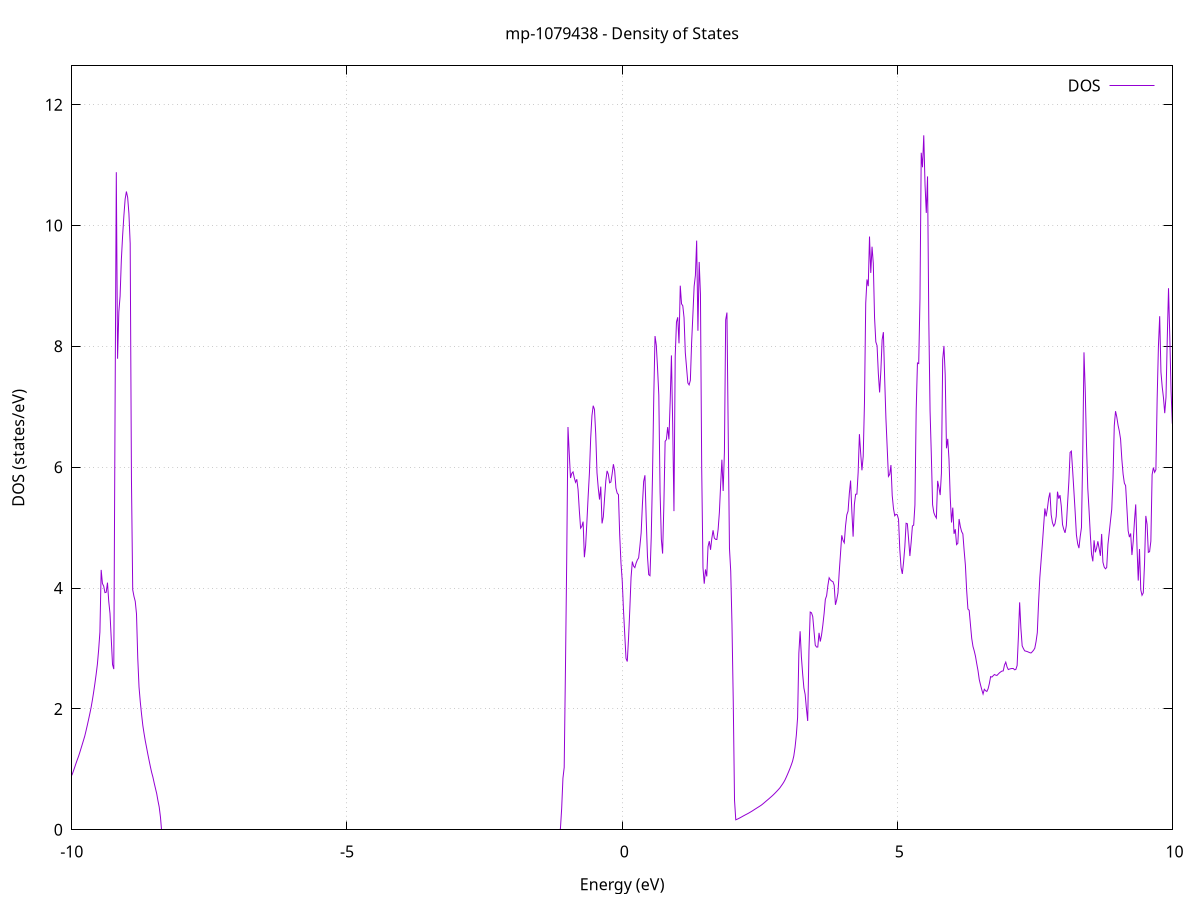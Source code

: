 set title 'mp-1079438 - Density of States'
set xlabel 'Energy (eV)'
set ylabel 'DOS (states/eV)'
set grid
set xrange [-10:10]
set yrange [0:12.642]
set xzeroaxis lt -1
set terminal png size 800,600
set output 'mp-1079438_dos_gnuplot.png'
plot '-' using 1:2 with lines title 'DOS'
-30.327300 0.000000
-30.304400 0.000000
-30.281400 0.000000
-30.258500 0.000000
-30.235600 0.000000
-30.212700 0.000000
-30.189800 0.000000
-30.166800 0.000000
-30.143900 0.000000
-30.121000 0.000000
-30.098100 0.000000
-30.075100 0.000000
-30.052200 0.000000
-30.029300 0.000000
-30.006400 0.000000
-29.983400 0.000000
-29.960500 0.000000
-29.937600 0.000000
-29.914700 0.000000
-29.891700 0.000000
-29.868800 0.000000
-29.845900 0.000000
-29.823000 0.000000
-29.800000 0.000000
-29.777100 0.000000
-29.754200 0.000000
-29.731300 0.000000
-29.708300 0.000000
-29.685400 0.000000
-29.662500 0.000000
-29.639600 0.000000
-29.616600 0.000000
-29.593700 0.000000
-29.570800 0.000000
-29.547900 0.000000
-29.524900 0.000000
-29.502000 0.000000
-29.479100 0.000000
-29.456200 0.000000
-29.433200 0.000000
-29.410300 0.000000
-29.387400 0.000000
-29.364500 0.000000
-29.341600 0.000000
-29.318600 0.000000
-29.295700 0.000000
-29.272800 0.000000
-29.249900 0.000000
-29.226900 0.000000
-29.204000 0.000000
-29.181100 0.000000
-29.158200 0.000000
-29.135200 0.000000
-29.112300 0.000000
-29.089400 0.000000
-29.066500 0.000000
-29.043500 0.000000
-29.020600 0.000000
-28.997700 0.000000
-28.974800 0.000000
-28.951800 0.000000
-28.928900 0.000000
-28.906000 0.000000
-28.883100 0.000000
-28.860100 0.000000
-28.837200 0.000000
-28.814300 0.000000
-28.791400 0.000000
-28.768400 0.000000
-28.745500 0.000000
-28.722600 0.000000
-28.699700 0.000000
-28.676700 0.000000
-28.653800 0.000000
-28.630900 0.000000
-28.608000 0.000000
-28.585100 0.000000
-28.562100 0.000000
-28.539200 0.000000
-28.516300 0.000000
-28.493400 0.000000
-28.470400 0.000000
-28.447500 0.000000
-28.424600 0.000000
-28.401700 0.000000
-28.378700 0.000000
-28.355800 0.000000
-28.332900 0.000000
-28.310000 0.000000
-28.287000 0.000000
-28.264100 0.000000
-28.241200 0.066000
-28.218300 1.893300
-28.195300 3.056900
-28.172400 4.305200
-28.149500 6.713500
-28.126600 29.139900
-28.103600 20.639300
-28.080700 14.473400
-28.057800 12.544100
-28.034900 14.698100
-28.011900 13.346300
-27.989000 13.477300
-27.966100 16.062800
-27.943200 23.562300
-27.920200 38.465200
-27.897300 17.128200
-27.874400 12.027300
-27.851500 8.987100
-27.828600 22.060800
-27.805600 39.757300
-27.782700 32.032200
-27.759800 25.089800
-27.736900 26.846400
-27.713900 33.711700
-27.691000 23.591700
-27.668100 32.300500
-27.645200 33.976800
-27.622200 37.505200
-27.599300 32.912100
-27.576400 36.827700
-27.553500 39.183300
-27.530500 42.514700
-27.507600 28.285500
-27.484700 50.590400
-27.461800 41.006600
-27.438800 62.420400
-27.415900 45.941700
-27.393000 42.689900
-27.370100 55.984100
-27.347100 48.856600
-27.324200 36.516800
-27.301300 82.382200
-27.278400 41.766500
-27.255400 29.012200
-27.232500 27.722200
-27.209600 29.612800
-27.186700 40.384400
-27.163700 29.714000
-27.140800 30.832200
-27.117900 40.311800
-27.095000 60.168200
-27.072100 40.176300
-27.049100 0.000000
-27.026200 0.000000
-27.003300 0.000000
-26.980400 0.000000
-26.957400 0.000000
-26.934500 0.000000
-26.911600 0.000000
-26.888700 0.000000
-26.865700 0.000000
-26.842800 0.000000
-26.819900 0.000000
-26.797000 0.000000
-26.774000 0.000000
-26.751100 0.000000
-26.728200 0.000000
-26.705300 0.000000
-26.682300 0.000000
-26.659400 0.000000
-26.636500 0.000000
-26.613600 0.000000
-26.590600 0.000000
-26.567700 0.000000
-26.544800 0.000000
-26.521900 0.000000
-26.498900 0.000000
-26.476000 0.000000
-26.453100 0.000000
-26.430200 0.000000
-26.407200 0.000000
-26.384300 0.000000
-26.361400 0.000000
-26.338500 0.000000
-26.315500 0.000000
-26.292600 0.000000
-26.269700 0.000000
-26.246800 0.000000
-26.223900 0.000000
-26.200900 0.000000
-26.178000 0.000000
-26.155100 0.000000
-26.132200 0.000000
-26.109200 0.000000
-26.086300 0.000000
-26.063400 0.000000
-26.040500 0.000000
-26.017500 0.000000
-25.994600 0.000000
-25.971700 0.000000
-25.948800 0.000000
-25.925800 0.000000
-25.902900 0.000000
-25.880000 0.000000
-25.857100 0.000000
-25.834100 0.000000
-25.811200 0.000000
-25.788300 0.000000
-25.765400 0.000000
-25.742400 0.000000
-25.719500 0.000000
-25.696600 0.000000
-25.673700 0.000000
-25.650700 0.000000
-25.627800 0.000000
-25.604900 0.000000
-25.582000 0.000000
-25.559000 0.000000
-25.536100 0.000000
-25.513200 0.000000
-25.490300 0.000000
-25.467400 0.000000
-25.444400 0.000000
-25.421500 0.000000
-25.398600 0.000000
-25.375700 0.000000
-25.352700 0.000000
-25.329800 0.000000
-25.306900 0.000000
-25.284000 0.000000
-25.261000 0.000000
-25.238100 0.000000
-25.215200 0.000000
-25.192300 0.000000
-25.169300 0.000000
-25.146400 0.000000
-25.123500 0.000000
-25.100600 0.000000
-25.077600 0.000000
-25.054700 0.000000
-25.031800 0.000000
-25.008900 0.000000
-24.985900 0.000000
-24.963000 0.000000
-24.940100 0.000000
-24.917200 0.000000
-24.894200 0.000000
-24.871300 0.000000
-24.848400 0.000000
-24.825500 0.000000
-24.802500 0.000000
-24.779600 0.000000
-24.756700 0.000000
-24.733800 0.000000
-24.710900 0.000000
-24.687900 0.000000
-24.665000 0.000000
-24.642100 0.000000
-24.619200 0.000000
-24.596200 0.000000
-24.573300 0.000000
-24.550400 0.000000
-24.527500 0.000000
-24.504500 0.000000
-24.481600 0.000000
-24.458700 0.000000
-24.435800 0.000000
-24.412800 0.000000
-24.389900 0.000000
-24.367000 0.000000
-24.344100 0.000000
-24.321100 0.000000
-24.298200 0.000000
-24.275300 0.000000
-24.252400 0.000000
-24.229400 0.000000
-24.206500 0.000000
-24.183600 0.000000
-24.160700 0.000000
-24.137700 0.000000
-24.114800 0.000000
-24.091900 0.000000
-24.069000 0.000000
-24.046000 0.000000
-24.023100 0.000000
-24.000200 0.000000
-23.977300 0.000000
-23.954400 0.000000
-23.931400 0.000000
-23.908500 0.000000
-23.885600 0.000000
-23.862700 0.000000
-23.839700 0.000000
-23.816800 0.000000
-23.793900 0.000000
-23.771000 0.000000
-23.748000 0.000000
-23.725100 0.000000
-23.702200 0.000000
-23.679300 0.000000
-23.656300 0.000000
-23.633400 0.000000
-23.610500 0.000000
-23.587600 0.000000
-23.564600 0.000000
-23.541700 0.000000
-23.518800 0.000000
-23.495900 0.000000
-23.472900 0.000000
-23.450000 0.000000
-23.427100 0.000000
-23.404200 0.000000
-23.381200 0.000000
-23.358300 0.000000
-23.335400 0.000000
-23.312500 0.000000
-23.289500 0.000000
-23.266600 0.000000
-23.243700 0.000000
-23.220800 0.000000
-23.197800 0.000000
-23.174900 0.000000
-23.152000 0.000000
-23.129100 0.000000
-23.106200 0.000000
-23.083200 0.000000
-23.060300 0.000000
-23.037400 0.000000
-23.014500 0.000000
-22.991500 0.000000
-22.968600 0.000000
-22.945700 0.000000
-22.922800 0.000000
-22.899800 0.000000
-22.876900 0.000000
-22.854000 0.000000
-22.831100 0.000000
-22.808100 0.000000
-22.785200 0.000000
-22.762300 0.000000
-22.739400 0.000000
-22.716400 0.000000
-22.693500 0.000000
-22.670600 0.000000
-22.647700 0.000000
-22.624700 0.000000
-22.601800 0.000000
-22.578900 0.000000
-22.556000 0.000000
-22.533000 0.000000
-22.510100 0.000000
-22.487200 0.000000
-22.464300 0.000000
-22.441300 0.000000
-22.418400 0.000000
-22.395500 0.000000
-22.372600 0.000000
-22.349700 0.000000
-22.326700 0.000000
-22.303800 0.000000
-22.280900 0.000000
-22.258000 0.000000
-22.235000 0.000000
-22.212100 0.000000
-22.189200 0.000000
-22.166300 0.000000
-22.143300 0.000000
-22.120400 0.000000
-22.097500 0.000000
-22.074600 0.000000
-22.051600 0.000000
-22.028700 0.000000
-22.005800 0.000000
-21.982900 0.000000
-21.959900 0.000000
-21.937000 0.000000
-21.914100 0.000000
-21.891200 0.000000
-21.868200 0.000000
-21.845300 0.000000
-21.822400 0.000000
-21.799500 0.000000
-21.776500 0.000000
-21.753600 0.000000
-21.730700 0.000000
-21.707800 0.000000
-21.684800 0.000000
-21.661900 0.000000
-21.639000 0.000000
-21.616100 0.000000
-21.593200 0.000000
-21.570200 0.000000
-21.547300 0.000000
-21.524400 0.000000
-21.501500 0.000000
-21.478500 0.000000
-21.455600 0.000000
-21.432700 0.000000
-21.409800 0.000000
-21.386800 0.000000
-21.363900 0.000000
-21.341000 0.000000
-21.318100 0.000000
-21.295100 0.000000
-21.272200 0.000000
-21.249300 0.000000
-21.226400 0.000000
-21.203400 0.000000
-21.180500 0.000000
-21.157600 0.000000
-21.134700 0.000000
-21.111700 0.000000
-21.088800 0.000000
-21.065900 0.000000
-21.043000 0.000000
-21.020000 0.000000
-20.997100 0.000000
-20.974200 0.000000
-20.951300 0.000000
-20.928300 0.000000
-20.905400 0.000000
-20.882500 0.000000
-20.859600 0.000000
-20.836700 0.000000
-20.813700 0.000000
-20.790800 0.000000
-20.767900 0.000000
-20.745000 0.000000
-20.722000 0.000000
-20.699100 0.000000
-20.676200 0.000000
-20.653300 0.000000
-20.630300 0.000000
-20.607400 0.000000
-20.584500 0.000000
-20.561600 0.000000
-20.538600 0.000000
-20.515700 0.000000
-20.492800 0.000000
-20.469900 0.000000
-20.446900 0.000000
-20.424000 0.000000
-20.401100 0.000000
-20.378200 0.000000
-20.355200 0.000000
-20.332300 0.000000
-20.309400 0.000000
-20.286500 0.000000
-20.263500 0.000000
-20.240600 0.000000
-20.217700 0.000000
-20.194800 0.000000
-20.171800 0.000000
-20.148900 0.000000
-20.126000 0.000000
-20.103100 0.000000
-20.080100 0.000000
-20.057200 0.000000
-20.034300 0.000000
-20.011400 0.000000
-19.988500 0.000000
-19.965500 0.000000
-19.942600 0.000000
-19.919700 0.000000
-19.896800 0.000000
-19.873800 0.000000
-19.850900 0.000000
-19.828000 0.000000
-19.805100 0.000000
-19.782100 0.000000
-19.759200 0.000000
-19.736300 0.000000
-19.713400 0.000000
-19.690400 0.000000
-19.667500 0.000000
-19.644600 0.000000
-19.621700 0.000000
-19.598700 0.000000
-19.575800 0.000000
-19.552900 0.000000
-19.530000 0.000000
-19.507000 0.000000
-19.484100 0.000000
-19.461200 0.000000
-19.438300 0.000000
-19.415300 0.000000
-19.392400 0.000000
-19.369500 0.000000
-19.346600 0.000000
-19.323600 0.000000
-19.300700 0.000000
-19.277800 0.000000
-19.254900 0.000000
-19.232000 0.000000
-19.209000 0.000000
-19.186100 0.000000
-19.163200 0.000000
-19.140300 0.000000
-19.117300 0.000000
-19.094400 0.000000
-19.071500 0.000000
-19.048600 0.000000
-19.025600 0.000000
-19.002700 0.000000
-18.979800 0.000000
-18.956900 0.000000
-18.933900 0.000000
-18.911000 0.000000
-18.888100 0.000000
-18.865200 0.000000
-18.842200 0.000000
-18.819300 0.000000
-18.796400 0.000000
-18.773500 0.000000
-18.750500 0.000000
-18.727600 0.000000
-18.704700 0.000000
-18.681800 0.000000
-18.658800 0.000000
-18.635900 0.000000
-18.613000 0.000000
-18.590100 0.000000
-18.567100 0.000000
-18.544200 0.000000
-18.521300 0.000000
-18.498400 0.000000
-18.475500 0.000000
-18.452500 0.000000
-18.429600 0.000000
-18.406700 0.000000
-18.383800 0.000000
-18.360800 0.000000
-18.337900 0.000000
-18.315000 0.000000
-18.292100 0.000000
-18.269100 0.000000
-18.246200 0.000000
-18.223300 0.000000
-18.200400 0.000000
-18.177400 0.000000
-18.154500 0.000000
-18.131600 0.000000
-18.108700 0.000000
-18.085700 0.000000
-18.062800 0.000000
-18.039900 0.000000
-18.017000 0.000000
-17.994000 0.000000
-17.971100 0.000000
-17.948200 0.000000
-17.925300 0.000000
-17.902300 0.000000
-17.879400 0.000000
-17.856500 0.000000
-17.833600 0.000000
-17.810600 0.000000
-17.787700 0.000000
-17.764800 0.000000
-17.741900 0.000000
-17.719000 0.000000
-17.696000 0.000000
-17.673100 0.000000
-17.650200 0.000000
-17.627300 0.000000
-17.604300 0.000000
-17.581400 0.000000
-17.558500 0.000000
-17.535600 0.000000
-17.512600 0.000000
-17.489700 0.000000
-17.466800 0.000000
-17.443900 0.000000
-17.420900 0.000000
-17.398000 0.000000
-17.375100 0.000000
-17.352200 0.000000
-17.329200 0.000000
-17.306300 0.000000
-17.283400 0.000000
-17.260500 0.000000
-17.237500 0.000000
-17.214600 0.000000
-17.191700 0.000000
-17.168800 0.000000
-17.145800 0.000000
-17.122900 0.000000
-17.100000 0.000000
-17.077100 0.000000
-17.054100 0.000000
-17.031200 0.000000
-17.008300 0.000000
-16.985400 0.000000
-16.962400 0.000000
-16.939500 0.000000
-16.916600 0.000000
-16.893700 0.000000
-16.870800 0.000000
-16.847800 0.000000
-16.824900 0.000000
-16.802000 0.000000
-16.779100 0.000000
-16.756100 0.000000
-16.733200 0.000000
-16.710300 0.000000
-16.687400 0.000000
-16.664400 0.000000
-16.641500 0.000000
-16.618600 0.000000
-16.595700 0.000000
-16.572700 0.000000
-16.549800 0.000000
-16.526900 0.000000
-16.504000 0.000000
-16.481000 0.000000
-16.458100 0.000000
-16.435200 0.000000
-16.412300 0.000000
-16.389300 0.000000
-16.366400 0.000000
-16.343500 0.000000
-16.320600 0.000000
-16.297600 0.000000
-16.274700 0.000000
-16.251800 0.000000
-16.228900 0.000000
-16.205900 0.000000
-16.183000 0.000000
-16.160100 0.000000
-16.137200 0.000000
-16.114300 0.000000
-16.091300 0.000000
-16.068400 0.000000
-16.045500 0.000000
-16.022600 0.000000
-15.999600 0.000000
-15.976700 0.000000
-15.953800 0.000000
-15.930900 0.000000
-15.907900 0.000000
-15.885000 0.000000
-15.862100 0.000000
-15.839200 0.000000
-15.816200 0.000000
-15.793300 0.000000
-15.770400 0.000000
-15.747500 0.000000
-15.724500 0.000000
-15.701600 0.000000
-15.678700 0.000000
-15.655800 0.000000
-15.632800 0.000000
-15.609900 0.000000
-15.587000 0.000000
-15.564100 0.000000
-15.541100 0.000000
-15.518200 0.000000
-15.495300 0.000000
-15.472400 0.000000
-15.449400 0.000000
-15.426500 0.000000
-15.403600 0.000000
-15.380700 0.000000
-15.357800 0.000000
-15.334800 0.000000
-15.311900 0.000000
-15.289000 0.000000
-15.266100 0.000000
-15.243100 0.000000
-15.220200 0.000000
-15.197300 0.000000
-15.174400 0.000000
-15.151400 0.000000
-15.128500 0.000000
-15.105600 0.000000
-15.082700 0.000000
-15.059700 0.000000
-15.036800 0.000000
-15.013900 0.000000
-14.991000 0.000000
-14.968000 0.000000
-14.945100 0.000000
-14.922200 0.000000
-14.899300 0.000000
-14.876300 0.000000
-14.853400 0.000000
-14.830500 0.000000
-14.807600 0.000000
-14.784600 0.000000
-14.761700 0.000000
-14.738800 0.000000
-14.715900 0.000000
-14.692900 0.000000
-14.670000 0.000000
-14.647100 0.000000
-14.624200 0.000000
-14.601300 0.000000
-14.578300 0.000000
-14.555400 0.000000
-14.532500 0.000000
-14.509600 0.000000
-14.486600 0.000000
-14.463700 0.000000
-14.440800 0.000000
-14.417900 0.000000
-14.394900 0.000000
-14.372000 0.000000
-14.349100 0.000000
-14.326200 0.000000
-14.303200 0.000000
-14.280300 0.000000
-14.257400 0.000000
-14.234500 0.000000
-14.211500 0.000000
-14.188600 0.000000
-14.165700 0.000000
-14.142800 0.000000
-14.119800 0.000000
-14.096900 0.000000
-14.074000 0.000000
-14.051100 0.000000
-14.028100 0.000000
-14.005200 0.000000
-13.982300 0.000000
-13.959400 0.000000
-13.936400 0.000000
-13.913500 0.000000
-13.890600 0.000000
-13.867700 0.000000
-13.844700 0.000000
-13.821800 0.000000
-13.798900 0.000000
-13.776000 0.000000
-13.753100 0.000000
-13.730100 0.000000
-13.707200 0.000000
-13.684300 0.000000
-13.661400 0.000000
-13.638400 0.000000
-13.615500 0.000000
-13.592600 0.000000
-13.569700 0.000000
-13.546700 0.000000
-13.523800 0.000000
-13.500900 0.000000
-13.478000 0.000000
-13.455000 0.000000
-13.432100 0.000000
-13.409200 0.000000
-13.386300 0.000000
-13.363300 0.000000
-13.340400 0.000000
-13.317500 0.000000
-13.294600 0.000000
-13.271600 0.000000
-13.248700 0.000000
-13.225800 0.000000
-13.202900 0.000000
-13.179900 0.000000
-13.157000 0.000000
-13.134100 0.000000
-13.111200 0.000000
-13.088200 0.000000
-13.065300 0.000000
-13.042400 0.000000
-13.019500 0.000000
-12.996600 0.000000
-12.973600 0.000000
-12.950700 0.000000
-12.927800 0.000000
-12.904900 0.000000
-12.881900 0.000000
-12.859000 0.000000
-12.836100 0.000000
-12.813200 0.000000
-12.790200 0.000000
-12.767300 0.000000
-12.744400 0.000000
-12.721500 0.000000
-12.698500 0.000000
-12.675600 0.000000
-12.652700 0.000000
-12.629800 0.000000
-12.606800 0.000000
-12.583900 0.000000
-12.561000 0.000000
-12.538100 0.000000
-12.515100 0.000000
-12.492200 0.000000
-12.469300 0.000000
-12.446400 0.000000
-12.423400 0.000000
-12.400500 0.000000
-12.377600 0.000000
-12.354700 0.000000
-12.331700 0.000000
-12.308800 0.000000
-12.285900 0.000000
-12.263000 0.000000
-12.240100 0.000000
-12.217100 0.000000
-12.194200 0.000000
-12.171300 0.000000
-12.148400 0.000000
-12.125400 0.000000
-12.102500 0.000000
-12.079600 0.000000
-12.056700 0.000000
-12.033700 0.000000
-12.010800 0.000000
-11.987900 0.000000
-11.965000 0.000000
-11.942000 0.000000
-11.919100 0.000000
-11.896200 0.000000
-11.873300 0.000000
-11.850300 0.000000
-11.827400 0.000000
-11.804500 0.000000
-11.781600 0.000000
-11.758600 0.000000
-11.735700 0.000000
-11.712800 0.000000
-11.689900 0.000000
-11.666900 0.000000
-11.644000 0.000000
-11.621100 0.000000
-11.598200 0.000000
-11.575200 0.000000
-11.552300 0.000000
-11.529400 0.000000
-11.506500 0.000000
-11.483600 0.000000
-11.460600 0.000000
-11.437700 0.000000
-11.414800 0.000000
-11.391900 0.000000
-11.368900 0.000000
-11.346000 0.000000
-11.323100 0.000000
-11.300200 0.000000
-11.277200 0.000000
-11.254300 0.000000
-11.231400 0.000000
-11.208500 0.000000
-11.185500 0.000000
-11.162600 0.000000
-11.139700 0.000000
-11.116800 0.000000
-11.093800 0.000000
-11.070900 0.000000
-11.048000 0.000000
-11.025100 0.000000
-11.002100 0.000000
-10.979200 0.000000
-10.956300 0.000000
-10.933400 0.000000
-10.910400 0.000000
-10.887500 0.000000
-10.864600 0.000000
-10.841700 0.000000
-10.818700 0.000000
-10.795800 0.000000
-10.772900 0.000000
-10.750000 0.000000
-10.727000 0.000000
-10.704100 0.000000
-10.681200 0.000000
-10.658300 0.000000
-10.635400 0.000000
-10.612400 0.000000
-10.589500 0.000000
-10.566600 0.000000
-10.543700 0.000000
-10.520700 0.000000
-10.497800 0.000000
-10.474900 0.000000
-10.452000 0.000000
-10.429000 0.000000
-10.406100 0.000000
-10.383200 0.000000
-10.360300 0.000000
-10.337300 0.000000
-10.314400 0.002800
-10.291500 0.127400
-10.268600 0.270200
-10.245600 0.306400
-10.222700 0.387900
-10.199800 0.469300
-10.176900 0.507300
-10.153900 0.551200
-10.131000 0.605300
-10.108100 0.659300
-10.085200 0.720200
-10.062200 0.776200
-10.039300 0.821100
-10.016400 0.867400
-9.993500 0.913900
-9.970500 0.973100
-9.947600 1.033700
-9.924700 1.096100
-9.901800 1.155000
-9.878900 1.211500
-9.855900 1.275600
-9.833000 1.343900
-9.810100 1.411900
-9.787200 1.480800
-9.764200 1.551200
-9.741300 1.638200
-9.718400 1.729000
-9.695500 1.823100
-9.672500 1.921000
-9.649600 2.022200
-9.626700 2.141700
-9.603800 2.273700
-9.580800 2.416400
-9.557900 2.569900
-9.535000 2.738800
-9.512100 2.978100
-9.489100 3.272500
-9.466200 4.300900
-9.443300 4.074600
-9.420400 4.032100
-9.397400 3.924600
-9.374500 3.930700
-9.351600 4.089600
-9.328700 3.781000
-9.305700 3.579400
-9.282800 3.156000
-9.259900 2.735200
-9.237000 2.659500
-9.214000 6.926800
-9.191100 10.882000
-9.168200 7.795400
-9.145300 8.568400
-9.122400 8.829200
-9.099400 9.435200
-9.076500 9.829500
-9.053600 10.159800
-9.030700 10.437100
-9.007700 10.562700
-8.984800 10.464100
-8.961900 10.196600
-8.939000 9.701300
-8.916000 5.795500
-8.893100 3.972100
-8.870200 3.862300
-8.847300 3.781700
-8.824300 3.572500
-8.801400 2.844500
-8.778500 2.364200
-8.755600 2.118100
-8.732600 1.913900
-8.709700 1.729500
-8.686800 1.593100
-8.663900 1.468100
-8.640900 1.359900
-8.618000 1.249400
-8.595100 1.146700
-8.572200 1.044900
-8.549200 0.950100
-8.526300 0.872300
-8.503400 0.776600
-8.480500 0.686800
-8.457500 0.600000
-8.434600 0.482000
-8.411700 0.377300
-8.388800 0.209400
-8.365900 0.000000
-8.342900 0.000000
-8.320000 0.000000
-8.297100 0.000000
-8.274200 0.000000
-8.251200 0.000000
-8.228300 0.000000
-8.205400 0.000000
-8.182500 0.000000
-8.159500 0.000000
-8.136600 0.000000
-8.113700 0.000000
-8.090800 0.000000
-8.067800 0.000000
-8.044900 0.000000
-8.022000 0.000000
-7.999100 0.000000
-7.976100 0.000000
-7.953200 0.000000
-7.930300 0.000000
-7.907400 0.000000
-7.884400 0.000000
-7.861500 0.000000
-7.838600 0.000000
-7.815700 0.000000
-7.792700 0.000000
-7.769800 0.000000
-7.746900 0.000000
-7.724000 0.000000
-7.701000 0.000000
-7.678100 0.000000
-7.655200 0.000000
-7.632300 0.000000
-7.609300 0.000000
-7.586400 0.000000
-7.563500 0.000000
-7.540600 0.000000
-7.517700 0.000000
-7.494700 0.000000
-7.471800 0.000000
-7.448900 0.000000
-7.426000 0.000000
-7.403000 0.000000
-7.380100 0.000000
-7.357200 0.000000
-7.334300 0.000000
-7.311300 0.000000
-7.288400 0.000000
-7.265500 0.000000
-7.242600 0.000000
-7.219600 0.000000
-7.196700 0.000000
-7.173800 0.000000
-7.150900 0.000000
-7.127900 0.000000
-7.105000 0.000000
-7.082100 0.000000
-7.059200 0.000000
-7.036200 0.000000
-7.013300 0.000000
-6.990400 0.000000
-6.967500 0.000000
-6.944500 0.000000
-6.921600 0.000000
-6.898700 0.000000
-6.875800 0.000000
-6.852800 0.000000
-6.829900 0.000000
-6.807000 0.000000
-6.784100 0.000000
-6.761200 0.000000
-6.738200 0.000000
-6.715300 0.000000
-6.692400 0.000000
-6.669500 0.000000
-6.646500 0.000000
-6.623600 0.000000
-6.600700 0.000000
-6.577800 0.000000
-6.554800 0.000000
-6.531900 0.000000
-6.509000 0.000000
-6.486100 0.000000
-6.463100 0.000000
-6.440200 0.000000
-6.417300 0.000000
-6.394400 0.000000
-6.371400 0.000000
-6.348500 0.000000
-6.325600 0.000000
-6.302700 0.000000
-6.279700 0.000000
-6.256800 0.000000
-6.233900 0.000000
-6.211000 0.000000
-6.188000 0.000000
-6.165100 0.000000
-6.142200 0.000000
-6.119300 0.000000
-6.096300 0.000000
-6.073400 0.000000
-6.050500 0.000000
-6.027600 0.000000
-6.004700 0.000000
-5.981700 0.000000
-5.958800 0.000000
-5.935900 0.000000
-5.913000 0.000000
-5.890000 0.000000
-5.867100 0.000000
-5.844200 0.000000
-5.821300 0.000000
-5.798300 0.000000
-5.775400 0.000000
-5.752500 0.000000
-5.729600 0.000000
-5.706600 0.000000
-5.683700 0.000000
-5.660800 0.000000
-5.637900 0.000000
-5.614900 0.000000
-5.592000 0.000000
-5.569100 0.000000
-5.546200 0.000000
-5.523200 0.000000
-5.500300 0.000000
-5.477400 0.000000
-5.454500 0.000000
-5.431500 0.000000
-5.408600 0.000000
-5.385700 0.000000
-5.362800 0.000000
-5.339800 0.000000
-5.316900 0.000000
-5.294000 0.000000
-5.271100 0.000000
-5.248200 0.000000
-5.225200 0.000000
-5.202300 0.000000
-5.179400 0.000000
-5.156500 0.000000
-5.133500 0.000000
-5.110600 0.000000
-5.087700 0.000000
-5.064800 0.000000
-5.041800 0.000000
-5.018900 0.000000
-4.996000 0.000000
-4.973100 0.000000
-4.950100 0.000000
-4.927200 0.000000
-4.904300 0.000000
-4.881400 0.000000
-4.858400 0.000000
-4.835500 0.000000
-4.812600 0.000000
-4.789700 0.000000
-4.766700 0.000000
-4.743800 0.000000
-4.720900 0.000000
-4.698000 0.000000
-4.675000 0.000000
-4.652100 0.000000
-4.629200 0.000000
-4.606300 0.000000
-4.583300 0.000000
-4.560400 0.000000
-4.537500 0.000000
-4.514600 0.000000
-4.491600 0.000000
-4.468700 0.000000
-4.445800 0.000000
-4.422900 0.000000
-4.400000 0.000000
-4.377000 0.000000
-4.354100 0.000000
-4.331200 0.000000
-4.308300 0.000000
-4.285300 0.000000
-4.262400 0.000000
-4.239500 0.000000
-4.216600 0.000000
-4.193600 0.000000
-4.170700 0.000000
-4.147800 0.000000
-4.124900 0.000000
-4.101900 0.000000
-4.079000 0.000000
-4.056100 0.000000
-4.033200 0.000000
-4.010200 0.000000
-3.987300 0.000000
-3.964400 0.000000
-3.941500 0.000000
-3.918500 0.000000
-3.895600 0.000000
-3.872700 0.000000
-3.849800 0.000000
-3.826800 0.000000
-3.803900 0.000000
-3.781000 0.000000
-3.758100 0.000000
-3.735100 0.000000
-3.712200 0.000000
-3.689300 0.000000
-3.666400 0.000000
-3.643500 0.000000
-3.620500 0.000000
-3.597600 0.000000
-3.574700 0.000000
-3.551800 0.000000
-3.528800 0.000000
-3.505900 0.000000
-3.483000 0.000000
-3.460100 0.000000
-3.437100 0.000000
-3.414200 0.000000
-3.391300 0.000000
-3.368400 0.000000
-3.345400 0.000000
-3.322500 0.000000
-3.299600 0.000000
-3.276700 0.000000
-3.253700 0.000000
-3.230800 0.000000
-3.207900 0.000000
-3.185000 0.000000
-3.162000 0.000000
-3.139100 0.000000
-3.116200 0.000000
-3.093300 0.000000
-3.070300 0.000000
-3.047400 0.000000
-3.024500 0.000000
-3.001600 0.000000
-2.978600 0.000000
-2.955700 0.000000
-2.932800 0.000000
-2.909900 0.000000
-2.887000 0.000000
-2.864000 0.000000
-2.841100 0.000000
-2.818200 0.000000
-2.795300 0.000000
-2.772300 0.000000
-2.749400 0.000000
-2.726500 0.000000
-2.703600 0.000000
-2.680600 0.000000
-2.657700 0.000000
-2.634800 0.000000
-2.611900 0.000000
-2.588900 0.000000
-2.566000 0.000000
-2.543100 0.000000
-2.520200 0.000000
-2.497200 0.000000
-2.474300 0.000000
-2.451400 0.000000
-2.428500 0.000000
-2.405500 0.000000
-2.382600 0.000000
-2.359700 0.000000
-2.336800 0.000000
-2.313800 0.000000
-2.290900 0.000000
-2.268000 0.000000
-2.245100 0.000000
-2.222100 0.000000
-2.199200 0.000000
-2.176300 0.000000
-2.153400 0.000000
-2.130500 0.000000
-2.107500 0.000000
-2.084600 0.000000
-2.061700 0.000000
-2.038800 0.000000
-2.015800 0.000000
-1.992900 0.000000
-1.970000 0.000000
-1.947100 0.000000
-1.924100 0.000000
-1.901200 0.000000
-1.878300 0.000000
-1.855400 0.000000
-1.832400 0.000000
-1.809500 0.000000
-1.786600 0.000000
-1.763700 0.000000
-1.740700 0.000000
-1.717800 0.000000
-1.694900 0.000000
-1.672000 0.000000
-1.649000 0.000000
-1.626100 0.000000
-1.603200 0.000000
-1.580300 0.000000
-1.557300 0.000000
-1.534400 0.000000
-1.511500 0.000000
-1.488600 0.000000
-1.465600 0.000000
-1.442700 0.000000
-1.419800 0.000000
-1.396900 0.000000
-1.373900 0.000000
-1.351000 0.000000
-1.328100 0.000000
-1.305200 0.000000
-1.282300 0.000000
-1.259300 0.000000
-1.236400 0.000000
-1.213500 0.000000
-1.190600 0.000000
-1.167600 0.000000
-1.144700 0.000000
-1.121800 0.012000
-1.098900 0.352700
-1.075900 0.851400
-1.053000 1.032400
-1.030100 2.660800
-1.007200 4.473100
-0.984200 6.665100
-0.961300 6.233800
-0.938400 5.821800
-0.915500 5.896900
-0.892500 5.922600
-0.869600 5.825100
-0.846700 5.750400
-0.823800 5.800700
-0.800800 5.628300
-0.777900 5.283700
-0.755000 4.990700
-0.732100 5.021700
-0.709100 5.099600
-0.686200 4.510400
-0.663300 4.704200
-0.640400 5.098300
-0.617400 5.521400
-0.594500 5.908300
-0.571600 6.482700
-0.548700 6.852700
-0.525800 7.018000
-0.502800 6.956600
-0.479900 6.546900
-0.457000 5.907900
-0.434100 5.658400
-0.411100 5.465400
-0.388200 5.679300
-0.365300 5.070100
-0.342400 5.179000
-0.319400 5.485600
-0.296500 5.777100
-0.273600 5.939700
-0.250700 5.883100
-0.227700 5.742100
-0.204800 5.755300
-0.181900 5.886800
-0.159000 6.049900
-0.136000 5.940100
-0.113100 5.655100
-0.090200 5.571900
-0.067300 5.546400
-0.044300 4.877500
-0.021400 4.416600
0.001500 4.121100
0.024400 3.635500
0.047400 3.232300
0.070300 2.834600
0.093200 2.784900
0.116100 3.168000
0.139100 3.645200
0.162000 4.177400
0.184900 4.439000
0.207800 4.363300
0.230700 4.338600
0.253700 4.412900
0.276600 4.466300
0.299500 4.499300
0.322400 4.692900
0.345400 4.912600
0.368300 5.385300
0.391200 5.764800
0.414100 5.866800
0.437100 5.148300
0.460000 4.525800
0.482900 4.221600
0.505800 4.204800
0.528800 4.847200
0.551700 5.863500
0.574600 7.164000
0.597500 8.170900
0.620500 8.021900
0.643400 7.637500
0.666300 7.193200
0.689200 5.592000
0.712200 4.808600
0.735100 4.570700
0.758000 5.373500
0.780900 6.428900
0.803900 6.456100
0.826800 6.663400
0.849700 6.459700
0.872600 7.085600
0.895600 7.850800
0.918500 6.700900
0.941400 5.273200
0.964300 7.839900
0.987200 8.402500
1.010200 8.481500
1.033100 8.050100
1.056000 9.004400
1.078900 8.703900
1.101900 8.671800
1.124800 8.474300
1.147700 7.895700
1.170600 7.648400
1.193600 7.394900
1.216500 7.362600
1.239400 7.437200
1.262300 8.060400
1.285300 8.520700
1.308200 8.994500
1.331100 9.175000
1.354000 9.750200
1.377000 8.258000
1.399900 9.397500
1.422800 8.863900
1.445700 5.968300
1.468700 4.338800
1.491600 4.072800
1.514500 4.308000
1.537400 4.193000
1.560400 4.685300
1.583300 4.776300
1.606200 4.633700
1.629100 4.819500
1.652100 4.956800
1.675000 4.827500
1.697900 4.806300
1.720800 4.803400
1.743800 4.969200
1.766700 5.252400
1.789600 5.708700
1.812500 6.124300
1.835400 5.606800
1.858400 6.251300
1.881300 8.439000
1.904200 8.559400
1.927100 6.597600
1.950100 4.658400
1.973000 4.277300
1.995900 3.392300
2.018800 2.127800
2.041800 0.488500
2.064700 0.164800
2.087600 0.173700
2.110500 0.183500
2.133500 0.194300
2.156400 0.205600
2.179300 0.217200
2.202200 0.229000
2.225200 0.240500
2.248100 0.251400
2.271000 0.262300
2.293900 0.273200
2.316900 0.285600
2.339800 0.298000
2.362700 0.310400
2.385600 0.324100
2.408600 0.337600
2.431500 0.350900
2.454400 0.364100
2.477300 0.377300
2.500300 0.390700
2.523200 0.404300
2.546100 0.420100
2.569000 0.437300
2.591900 0.455300
2.614900 0.473400
2.637800 0.491100
2.660700 0.508500
2.683600 0.526800
2.706600 0.545100
2.729500 0.563600
2.752400 0.583300
2.775300 0.604100
2.798300 0.625800
2.821200 0.647900
2.844100 0.670600
2.867000 0.694500
2.890000 0.724800
2.912900 0.753900
2.935800 0.786400
2.958700 0.824300
2.981700 0.869200
3.004600 0.916600
3.027500 0.965800
3.050400 1.017500
3.073400 1.073100
3.096300 1.133800
3.119200 1.221600
3.142100 1.366800
3.165100 1.566700
3.188000 1.856400
3.210900 2.925000
3.233800 3.285800
3.256800 2.864300
3.279700 2.581200
3.302600 2.345800
3.325500 2.239300
3.348400 2.002800
3.371400 1.801000
3.394300 2.960200
3.417200 3.603300
3.440100 3.591000
3.463100 3.528600
3.486000 3.289900
3.508900 3.055900
3.531800 3.023900
3.554800 3.024400
3.577700 3.259000
3.600600 3.115500
3.623500 3.225400
3.646500 3.386000
3.669400 3.576400
3.692300 3.813400
3.715200 3.873300
3.738200 4.042800
3.761100 4.170300
3.784000 4.134900
3.806900 4.116400
3.829900 4.107000
3.852800 4.047100
3.875700 3.722700
3.898600 3.804300
3.921600 3.920800
3.944500 4.267700
3.967400 4.567100
3.990300 4.873100
4.013300 4.789300
4.036200 4.749200
4.059100 5.029100
4.082000 5.211100
4.104900 5.273500
4.127900 5.566000
4.150800 5.779600
4.173700 5.270100
4.196600 4.851400
4.219600 5.384500
4.242500 5.552600
4.265400 5.554800
4.288300 5.914100
4.311300 6.546800
4.334200 6.232300
4.357100 5.949500
4.380000 6.180900
4.403000 7.061400
4.425900 8.715200
4.448800 9.107500
4.471700 8.996500
4.494700 9.817400
4.517600 9.216000
4.540500 9.649200
4.563400 9.374800
4.586400 8.474900
4.609300 8.073800
4.632200 8.009600
4.655100 7.551300
4.678100 7.237300
4.701000 7.596200
4.723900 8.109700
4.746800 8.235300
4.769800 7.477200
4.792700 6.813200
4.815600 6.329200
4.838500 5.848400
4.861500 5.880800
4.884400 6.035900
4.907300 5.531200
4.930200 5.316700
4.953100 5.196900
4.976100 5.221300
4.999000 5.212800
5.021900 5.137800
5.044800 4.642000
5.067800 4.340100
5.090700 4.234000
5.113600 4.431200
5.136500 4.683300
5.159500 5.072700
5.182400 5.065000
5.205300 4.804900
5.228200 4.530800
5.251200 4.755600
5.274100 5.027600
5.297000 5.041400
5.319900 5.375100
5.342900 6.953200
5.365800 7.725300
5.388700 7.715600
5.411600 8.783700
5.434600 11.204400
5.457500 10.964900
5.480400 11.492800
5.503300 10.680500
5.526300 10.208200
5.549200 10.812400
5.572100 8.416200
5.595000 6.930200
5.618000 6.201600
5.640900 5.379100
5.663800 5.248100
5.686700 5.194400
5.709600 5.159000
5.732600 5.774300
5.755500 5.666900
5.778400 5.539400
5.801300 5.900500
5.824300 7.783300
5.847200 8.007300
5.870100 7.529100
5.893000 6.313600
5.916000 6.469500
5.938900 6.132400
5.961800 5.493400
5.984700 5.084800
6.007700 5.330900
6.030600 4.897800
6.053500 4.973700
6.076400 4.719100
6.099400 4.740600
6.122300 5.142900
6.145200 5.017700
6.168100 4.936200
6.191100 4.895600
6.214000 4.623300
6.236900 4.379800
6.259800 3.963500
6.282800 3.653600
6.305700 3.631900
6.328600 3.397800
6.351500 3.169200
6.374500 3.034800
6.397400 2.960700
6.420300 2.871400
6.443200 2.748100
6.466100 2.634100
6.489100 2.485000
6.512000 2.396900
6.534900 2.317800
6.557800 2.246900
6.580800 2.325200
6.603700 2.302100
6.626600 2.288900
6.649500 2.334000
6.672500 2.419800
6.695400 2.534700
6.718300 2.527200
6.741200 2.548900
6.764200 2.569500
6.787100 2.559300
6.810000 2.554300
6.832900 2.576000
6.855900 2.597400
6.878800 2.613300
6.901700 2.626300
6.924600 2.629200
6.947600 2.726900
6.970500 2.774300
6.993400 2.695900
7.016300 2.651700
7.039300 2.660000
7.062200 2.665900
7.085100 2.669600
7.108000 2.668400
7.131000 2.647300
7.153900 2.653500
7.176800 2.718900
7.199700 3.190100
7.222600 3.763300
7.245600 3.331800
7.268500 3.044600
7.291400 2.998200
7.314300 2.961900
7.337300 2.955300
7.360200 2.949600
7.383100 2.940200
7.406000 2.931200
7.429000 2.925900
7.451900 2.945800
7.474800 2.970400
7.497700 3.004400
7.520700 3.113000
7.543600 3.262700
7.566500 3.761100
7.589400 4.173900
7.612400 4.454600
7.635300 4.725600
7.658200 5.023800
7.681100 5.317900
7.704100 5.186200
7.727000 5.314900
7.749900 5.485100
7.772800 5.580700
7.795800 5.212400
7.818700 5.082200
7.841600 5.024600
7.864500 5.063900
7.887500 5.187100
7.910400 5.595300
7.933300 5.480000
7.956200 5.537600
7.979200 5.356100
8.002100 5.049200
8.025000 4.970700
8.047900 4.914300
8.070800 5.033000
8.093800 5.403700
8.116700 5.761500
8.139600 6.245200
8.162500 6.266500
8.185500 5.947800
8.208400 5.607200
8.231300 5.259600
8.254200 4.880000
8.277200 4.732600
8.300100 4.661200
8.323000 4.851300
8.345900 5.001500
8.368900 6.200800
8.391800 7.901200
8.414700 7.265800
8.437600 6.354700
8.460600 5.651100
8.483500 5.291500
8.506400 4.890400
8.529300 4.557200
8.552300 4.442600
8.575200 4.790100
8.598100 4.591700
8.621000 4.662700
8.644000 4.773700
8.666900 4.654900
8.689800 4.533600
8.712700 4.896000
8.735700 4.428900
8.758600 4.348900
8.781500 4.318900
8.804400 4.340500
8.827300 4.723500
8.850300 4.917100
8.873200 5.113500
8.896100 5.303700
8.919000 5.817200
8.942000 6.686600
8.964900 6.927300
8.987800 6.830600
9.010700 6.695100
9.033700 6.597800
9.056600 6.464100
9.079500 6.131600
9.102400 5.886400
9.125400 5.737200
9.148300 5.694100
9.171200 5.331000
9.194100 4.948600
9.217100 4.843600
9.240000 4.903600
9.262900 4.547200
9.285800 4.767400
9.308800 5.107700
9.331700 5.384500
9.354600 4.694800
9.377500 4.124200
9.400500 4.646500
9.423400 3.972400
9.446300 3.880500
9.469200 3.920800
9.492200 4.416400
9.515100 5.194500
9.538000 5.054500
9.560900 4.591000
9.583800 4.602000
9.606800 4.775700
9.629700 5.876300
9.652600 5.994400
9.675500 5.916000
9.698500 5.959100
9.721400 7.138000
9.744300 8.002100
9.767200 8.498700
9.790200 7.573500
9.813100 7.328600
9.836000 7.149900
9.858900 6.894200
9.881900 7.160400
9.904800 8.118500
9.927700 8.962300
9.950600 8.167700
9.973600 7.274200
9.996500 6.727800
10.019400 6.627800
10.042300 6.667200
10.065300 7.567800
10.088200 7.475800
10.111100 8.821100
10.134000 7.969600
10.157000 7.079700
10.179900 6.537800
10.202800 5.827600
10.225700 6.876800
10.248700 8.311000
10.271600 8.807000
10.294500 8.492200
10.317400 7.442300
10.340300 7.457200
10.363300 7.013200
10.386200 6.303000
10.409100 4.909300
10.432000 3.685700
10.455000 3.381800
10.477900 4.670200
10.500800 5.549200
10.523700 5.903300
10.546700 7.386800
10.569600 8.878900
10.592500 9.396800
10.615400 9.307400
10.638400 8.879700
10.661300 9.080600
10.684200 9.571700
10.707100 7.059200
10.730100 5.406000
10.753000 5.918100
10.775900 6.346500
10.798800 6.559100
10.821800 6.664400
10.844700 6.833300
10.867600 7.332100
10.890500 7.849800
10.913500 7.354200
10.936400 7.272500
10.959300 8.249800
10.982200 8.764300
11.005200 8.535400
11.028100 8.222000
11.051000 8.796500
11.073900 9.152100
11.096900 9.292400
11.119800 9.942700
11.142700 10.019800
11.165600 10.276200
11.188500 9.904800
11.211500 8.498900
11.234400 8.029100
11.257300 8.404100
11.280200 8.110700
11.303200 7.857800
11.326100 7.664000
11.349000 7.296600
11.371900 7.242700
11.394900 7.671000
11.417800 7.094400
11.440700 7.337000
11.463600 7.531000
11.486600 7.793800
11.509500 8.406400
11.532400 10.768300
11.555300 11.086500
11.578300 11.370400
11.601200 10.950700
11.624100 11.568400
11.647000 11.476500
11.670000 11.506800
11.692900 12.776500
11.715800 11.412000
11.738700 10.080900
11.761700 9.063400
11.784600 9.797500
11.807500 11.722100
11.830400 13.710800
11.853400 11.838500
11.876300 11.879800
11.899200 10.582000
11.922100 10.184400
11.945000 10.172300
11.968000 9.924700
11.990900 10.586100
12.013800 10.104800
12.036700 9.466100
12.059700 9.950700
12.082600 11.342400
12.105500 10.325700
12.128400 9.495300
12.151400 9.550300
12.174300 9.175600
12.197200 6.833400
12.220100 6.719700
12.243100 7.829200
12.266000 8.236900
12.288900 8.366600
12.311800 7.962200
12.334800 7.560100
12.357700 8.120300
12.380600 9.256400
12.403500 10.493500
12.426500 9.757300
12.449400 7.955500
12.472300 6.945300
12.495200 7.356700
12.518200 7.609600
12.541100 7.503100
12.564000 7.314700
12.586900 6.194300
12.609900 5.628700
12.632800 5.329000
12.655700 5.421500
12.678600 5.672300
12.701500 5.296800
12.724500 5.326400
12.747400 5.492500
12.770300 5.738900
12.793200 5.752100
12.816200 5.466600
12.839100 5.630300
12.862000 5.419800
12.884900 5.500000
12.907900 5.565700
12.930800 5.054200
12.953700 4.165000
12.976600 3.789000
12.999600 3.488500
13.022500 3.313200
13.045400 3.140100
13.068300 3.068200
13.091300 3.319100
13.114200 3.375500
13.137100 3.244500
13.160000 3.180800
13.183000 3.216300
13.205900 2.930300
13.228800 2.345400
13.251700 1.964700
13.274700 1.968600
13.297600 1.570800
13.320500 1.101600
13.343400 0.818500
13.366400 0.610300
13.389300 0.409800
13.412200 0.126800
13.435100 0.000000
13.458000 0.000000
13.481000 0.000000
13.503900 0.000000
13.526800 0.000000
13.549700 0.000000
13.572700 0.000000
13.595600 0.000000
13.618500 0.000000
13.641400 0.000000
13.664400 0.000000
13.687300 0.000000
13.710200 0.000000
13.733100 0.000000
13.756100 0.000000
13.779000 0.000000
13.801900 0.000000
13.824800 0.000000
13.847800 0.000000
13.870700 0.000000
13.893600 0.000000
13.916500 0.000000
13.939500 0.000000
13.962400 0.000000
13.985300 0.000000
14.008200 0.000000
14.031200 0.000000
14.054100 0.000000
14.077000 0.000000
14.099900 0.000000
14.122900 0.000000
14.145800 0.000000
14.168700 0.000000
14.191600 0.000000
14.214600 0.000000
14.237500 0.000000
14.260400 0.000000
14.283300 0.000000
14.306200 0.000000
14.329200 0.000000
14.352100 0.000000
14.375000 0.000000
14.397900 0.000000
14.420900 0.000000
14.443800 0.000000
14.466700 0.000000
14.489600 0.000000
14.512600 0.000000
14.535500 0.000000
14.558400 0.000000
14.581300 0.000000
14.604300 0.000000
14.627200 0.000000
14.650100 0.000000
14.673000 0.000000
14.696000 0.000000
14.718900 0.000000
14.741800 0.000000
14.764700 0.000000
14.787700 0.000000
14.810600 0.000000
14.833500 0.000000
14.856400 0.000000
14.879400 0.000000
14.902300 0.000000
14.925200 0.000000
14.948100 0.000000
14.971100 0.000000
14.994000 0.000000
15.016900 0.000000
15.039800 0.000000
15.062700 0.000000
15.085700 0.000000
15.108600 0.000000
15.131500 0.000000
15.154400 0.000000
15.177400 0.000000
15.200300 0.000000
15.223200 0.000000
15.246100 0.000000
15.269100 0.000000
15.292000 0.000000
15.314900 0.000000
15.337800 0.000000
15.360800 0.000000
15.383700 0.000000
15.406600 0.000000
15.429500 0.000000
15.452500 0.000000
15.475400 0.000000
15.498300 0.000000
15.521200 0.000000
e
